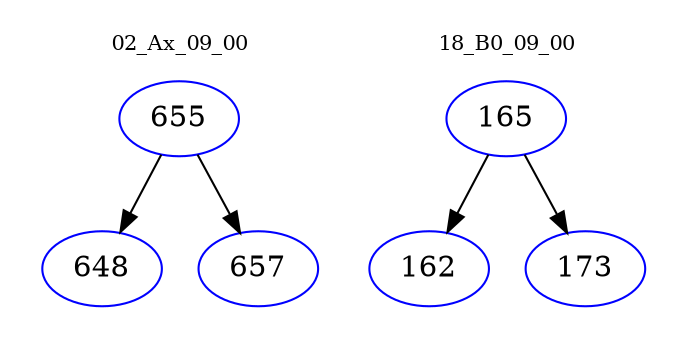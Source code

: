 digraph{
subgraph cluster_0 {
color = white
label = "02_Ax_09_00";
fontsize=10;
T0_655 [label="655", color="blue"]
T0_655 -> T0_648 [color="black"]
T0_648 [label="648", color="blue"]
T0_655 -> T0_657 [color="black"]
T0_657 [label="657", color="blue"]
}
subgraph cluster_1 {
color = white
label = "18_B0_09_00";
fontsize=10;
T1_165 [label="165", color="blue"]
T1_165 -> T1_162 [color="black"]
T1_162 [label="162", color="blue"]
T1_165 -> T1_173 [color="black"]
T1_173 [label="173", color="blue"]
}
}
